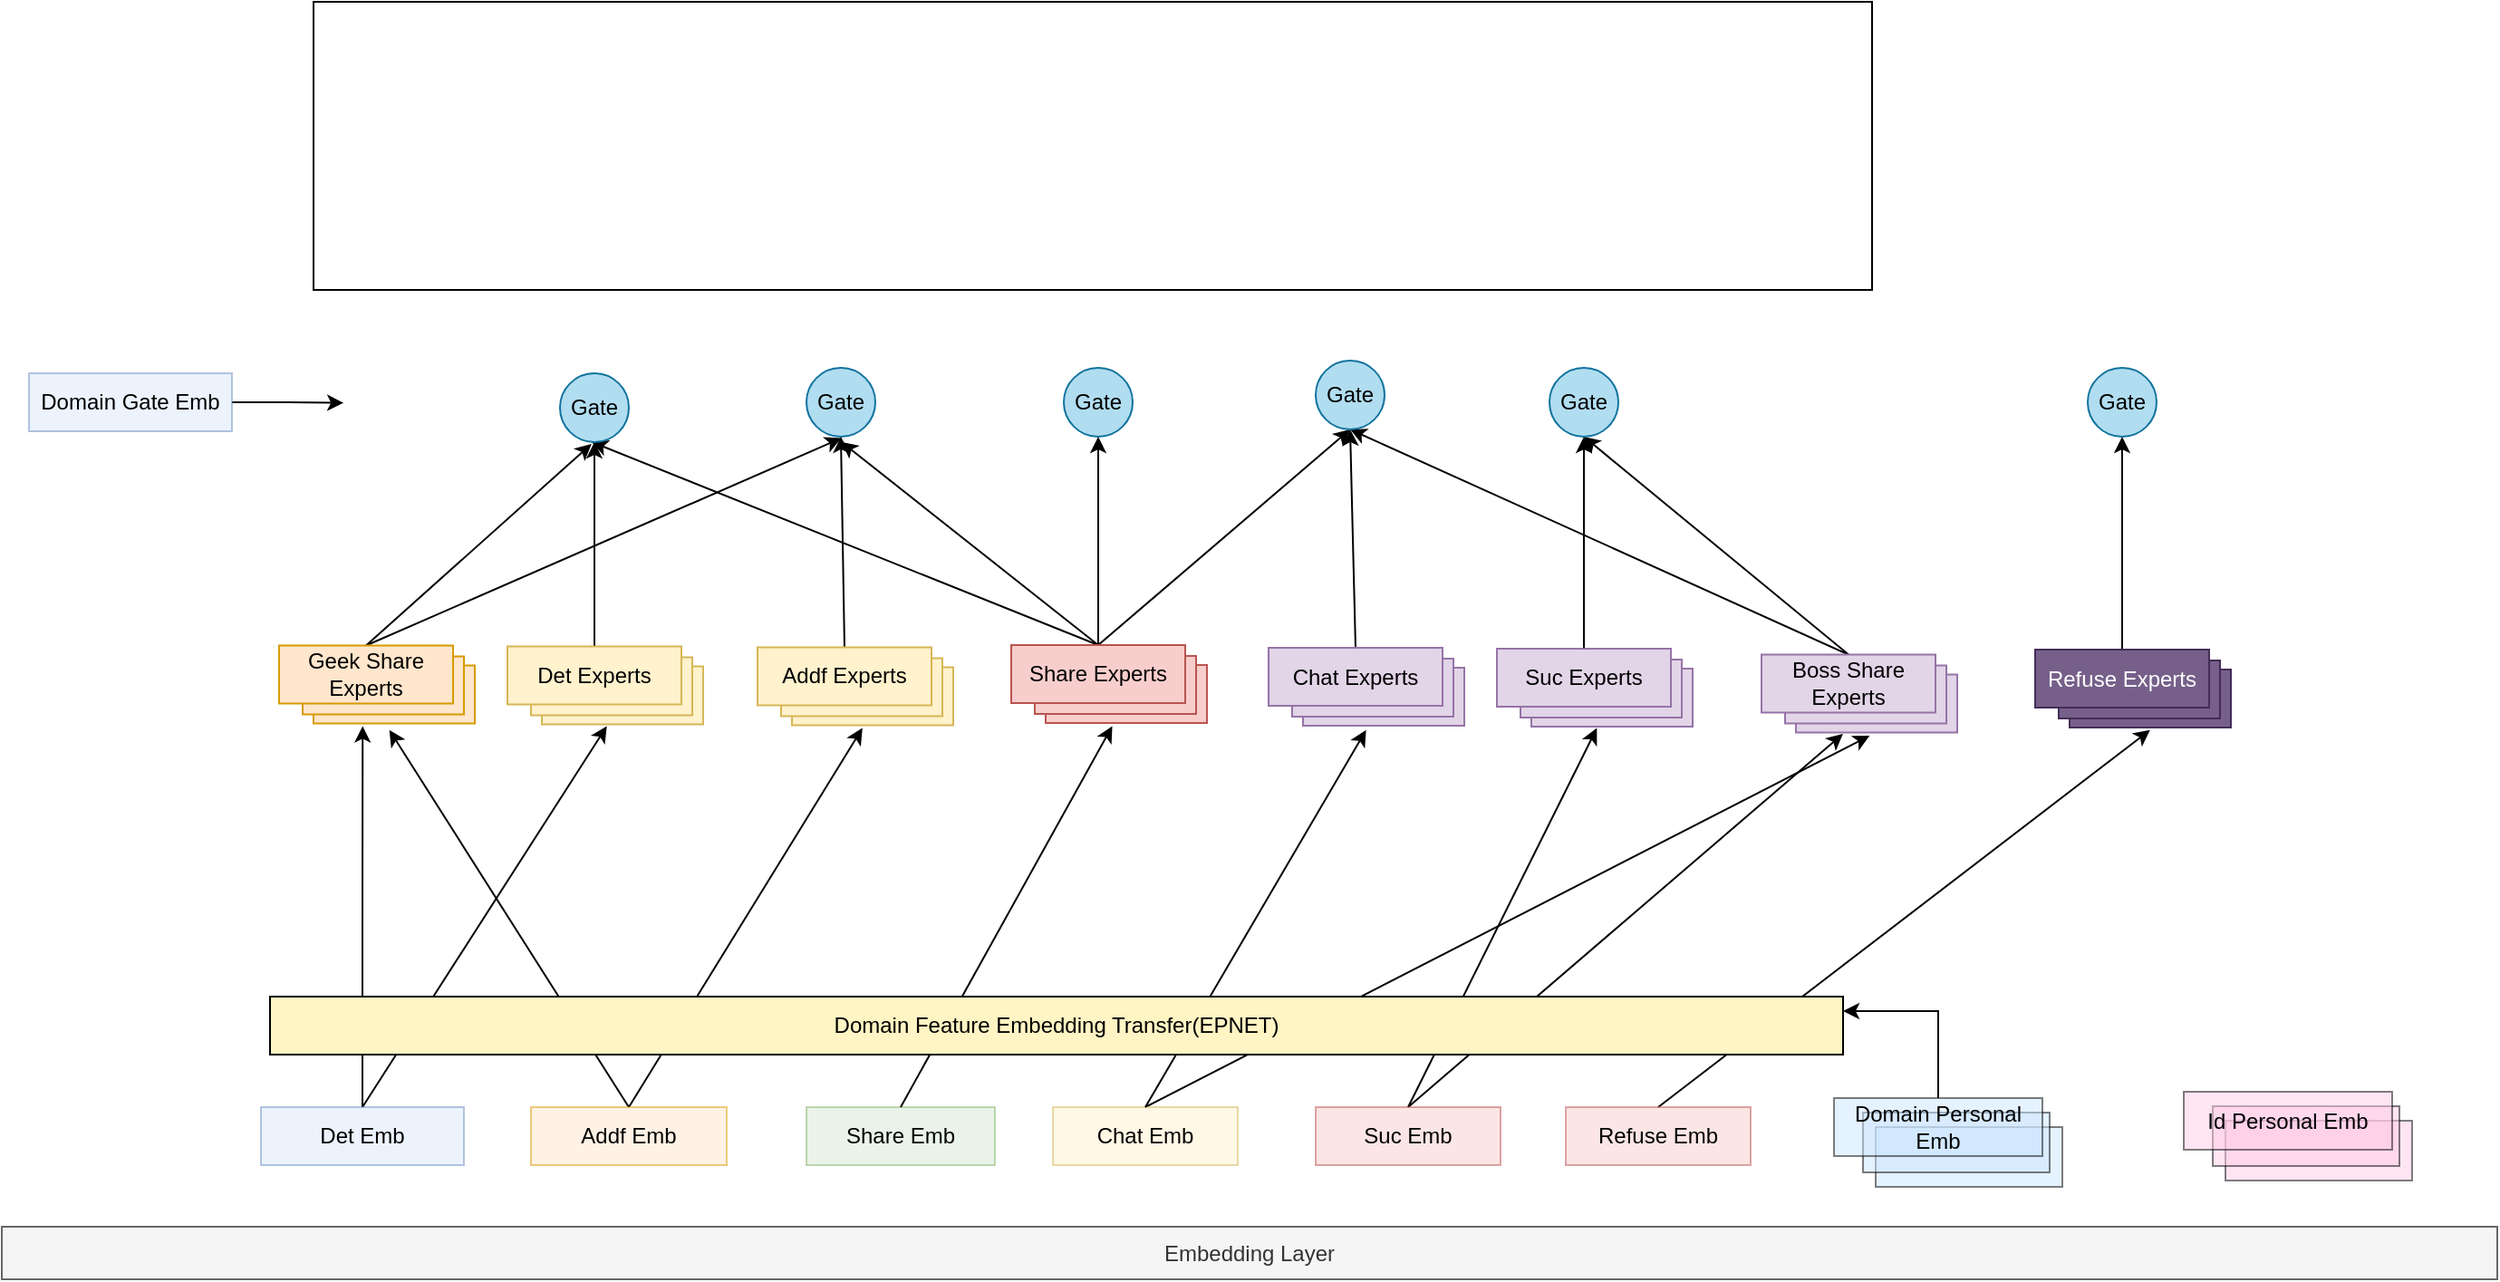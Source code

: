 <mxfile version="24.2.1" type="github">
  <diagram name="第 1 页" id="P0TpJ8D7IhTMmNg25FRU">
    <mxGraphModel dx="1344" dy="267" grid="0" gridSize="10" guides="1" tooltips="1" connect="1" arrows="1" fold="1" page="1" pageScale="1" pageWidth="827" pageHeight="1169" math="0" shadow="0">
      <root>
        <mxCell id="0" />
        <mxCell id="1" parent="0" />
        <mxCell id="s4OmunB41dEPSGUwzwU4-100" value="Embedding Layer" style="whiteSpace=wrap;html=1;fillColor=#f5f5f5;fontColor=#333333;strokeColor=#666666;" vertex="1" parent="1">
          <mxGeometry x="873" y="2098" width="1377" height="29" as="geometry" />
        </mxCell>
        <mxCell id="s4OmunB41dEPSGUwzwU4-150" style="edgeStyle=orthogonalEdgeStyle;rounded=1;orthogonalLoop=1;jettySize=auto;html=1;exitX=0.5;exitY=0;exitDx=0;exitDy=0;curved=0;" edge="1" parent="1" source="s4OmunB41dEPSGUwzwU4-101">
          <mxGeometry relative="1" as="geometry">
            <mxPoint x="1072.105" y="1821.737" as="targetPoint" />
          </mxGeometry>
        </mxCell>
        <mxCell id="s4OmunB41dEPSGUwzwU4-157" style="rounded=1;orthogonalLoop=1;jettySize=auto;html=1;exitX=0.5;exitY=0;exitDx=0;exitDy=0;curved=0;" edge="1" parent="1" source="s4OmunB41dEPSGUwzwU4-101">
          <mxGeometry relative="1" as="geometry">
            <mxPoint x="1206.842" y="1821.737" as="targetPoint" />
          </mxGeometry>
        </mxCell>
        <mxCell id="s4OmunB41dEPSGUwzwU4-101" value="Det Emb" style="rounded=0;whiteSpace=wrap;html=1;fillColor=#dae8fc;strokeColor=#6c8ebf;opacity=50;" vertex="1" parent="1">
          <mxGeometry x="1016" y="2032" width="112" height="32" as="geometry" />
        </mxCell>
        <mxCell id="s4OmunB41dEPSGUwzwU4-155" style="edgeStyle=orthogonalEdgeStyle;rounded=1;orthogonalLoop=1;jettySize=auto;html=1;exitX=0.5;exitY=0;exitDx=0;exitDy=0;curved=0;strokeColor=none;" edge="1" parent="1" source="s4OmunB41dEPSGUwzwU4-102">
          <mxGeometry relative="1" as="geometry">
            <mxPoint x="1096.316" y="1820.684" as="targetPoint" />
          </mxGeometry>
        </mxCell>
        <mxCell id="s4OmunB41dEPSGUwzwU4-156" style="rounded=1;orthogonalLoop=1;jettySize=auto;html=1;exitX=0.5;exitY=0;exitDx=0;exitDy=0;curved=0;" edge="1" parent="1" source="s4OmunB41dEPSGUwzwU4-102">
          <mxGeometry relative="1" as="geometry">
            <mxPoint x="1086.842" y="1823.842" as="targetPoint" />
          </mxGeometry>
        </mxCell>
        <mxCell id="s4OmunB41dEPSGUwzwU4-158" style="rounded=1;orthogonalLoop=1;jettySize=auto;html=1;exitX=0.5;exitY=0;exitDx=0;exitDy=0;curved=0;" edge="1" parent="1" source="s4OmunB41dEPSGUwzwU4-102">
          <mxGeometry relative="1" as="geometry">
            <mxPoint x="1347.895" y="1822.789" as="targetPoint" />
          </mxGeometry>
        </mxCell>
        <mxCell id="s4OmunB41dEPSGUwzwU4-102" value="Addf Emb" style="rounded=0;whiteSpace=wrap;html=1;fillColor=#ffe6cc;strokeColor=#d79b00;opacity=50;" vertex="1" parent="1">
          <mxGeometry x="1165" y="2032" width="108" height="32" as="geometry" />
        </mxCell>
        <mxCell id="s4OmunB41dEPSGUwzwU4-163" style="rounded=1;orthogonalLoop=1;jettySize=auto;html=1;exitX=0.5;exitY=0;exitDx=0;exitDy=0;curved=0;" edge="1" parent="1" source="s4OmunB41dEPSGUwzwU4-103">
          <mxGeometry relative="1" as="geometry">
            <mxPoint x="1903.684" y="1827" as="targetPoint" />
          </mxGeometry>
        </mxCell>
        <mxCell id="s4OmunB41dEPSGUwzwU4-103" value="Chat Emb" style="rounded=0;whiteSpace=wrap;html=1;fillColor=#fff2cc;strokeColor=#d6b656;opacity=50;" vertex="1" parent="1">
          <mxGeometry x="1453" y="2032" width="102" height="32" as="geometry" />
        </mxCell>
        <mxCell id="s4OmunB41dEPSGUwzwU4-162" style="rounded=1;orthogonalLoop=1;jettySize=auto;html=1;exitX=0.5;exitY=0;exitDx=0;exitDy=0;curved=0;" edge="1" parent="1" source="s4OmunB41dEPSGUwzwU4-104">
          <mxGeometry relative="1" as="geometry">
            <mxPoint x="1753.158" y="1822.789" as="targetPoint" />
          </mxGeometry>
        </mxCell>
        <mxCell id="s4OmunB41dEPSGUwzwU4-164" style="rounded=1;orthogonalLoop=1;jettySize=auto;html=1;exitX=0.5;exitY=0;exitDx=0;exitDy=0;curved=0;" edge="1" parent="1" source="s4OmunB41dEPSGUwzwU4-104">
          <mxGeometry relative="1" as="geometry">
            <mxPoint x="1888.947" y="1825.947" as="targetPoint" />
          </mxGeometry>
        </mxCell>
        <mxCell id="s4OmunB41dEPSGUwzwU4-104" value="Suc Emb" style="rounded=0;whiteSpace=wrap;html=1;fillColor=#f8cecc;strokeColor=#b85450;opacity=50;" vertex="1" parent="1">
          <mxGeometry x="1598" y="2032" width="102" height="32" as="geometry" />
        </mxCell>
        <mxCell id="s4OmunB41dEPSGUwzwU4-105" value="Share Emb" style="rounded=0;whiteSpace=wrap;html=1;fillColor=#d5e8d4;strokeColor=#82b366;opacity=50;" vertex="1" parent="1">
          <mxGeometry x="1317" y="2032" width="104" height="32" as="geometry" />
        </mxCell>
        <mxCell id="s4OmunB41dEPSGUwzwU4-107" value="" style="whiteSpace=wrap;html=1;fillColor=#CCE5FF;opacity=50;" vertex="1" parent="1">
          <mxGeometry x="1907" y="2043" width="103" height="33" as="geometry" />
        </mxCell>
        <mxCell id="s4OmunB41dEPSGUwzwU4-109" value="" style="whiteSpace=wrap;html=1;fillColor=#CCE5FF;opacity=50;" vertex="1" parent="1">
          <mxGeometry x="1900" y="2035" width="103" height="33" as="geometry" />
        </mxCell>
        <mxCell id="s4OmunB41dEPSGUwzwU4-170" style="edgeStyle=orthogonalEdgeStyle;rounded=0;orthogonalLoop=1;jettySize=auto;html=1;exitX=0.5;exitY=0;exitDx=0;exitDy=0;entryX=1;entryY=0.25;entryDx=0;entryDy=0;" edge="1" parent="1" source="s4OmunB41dEPSGUwzwU4-110" target="s4OmunB41dEPSGUwzwU4-169">
          <mxGeometry relative="1" as="geometry" />
        </mxCell>
        <mxCell id="s4OmunB41dEPSGUwzwU4-110" value="Domain Personal Emb" style="rounded=0;whiteSpace=wrap;html=1;fillColor=#CCE5FF;opacity=50;" vertex="1" parent="1">
          <mxGeometry x="1884" y="2027" width="115" height="32" as="geometry" />
        </mxCell>
        <mxCell id="s4OmunB41dEPSGUwzwU4-113" value="" style="whiteSpace=wrap;html=1;gradientColor=none;fillColor=#FFCCE6;opacity=50;" vertex="1" parent="1">
          <mxGeometry x="2100" y="2039.5" width="103" height="33" as="geometry" />
        </mxCell>
        <mxCell id="s4OmunB41dEPSGUwzwU4-114" value="" style="whiteSpace=wrap;html=1;gradientColor=none;fillColor=#FFCCE6;opacity=50;" vertex="1" parent="1">
          <mxGeometry x="2093" y="2031.5" width="103" height="33" as="geometry" />
        </mxCell>
        <mxCell id="s4OmunB41dEPSGUwzwU4-115" value="Id Personal Emb" style="rounded=0;whiteSpace=wrap;html=1;gradientColor=none;fillColor=#FFCCE6;opacity=50;" vertex="1" parent="1">
          <mxGeometry x="2077" y="2023.5" width="115" height="32" as="geometry" />
        </mxCell>
        <mxCell id="s4OmunB41dEPSGUwzwU4-122" value="" style="rounded=0;whiteSpace=wrap;html=1;fillColor=#ffe6cc;strokeColor=#d79b00;" vertex="1" parent="1">
          <mxGeometry x="1045" y="1788.25" width="89" height="32" as="geometry" />
        </mxCell>
        <mxCell id="s4OmunB41dEPSGUwzwU4-125" value="" style="rounded=0;whiteSpace=wrap;html=1;fillColor=#ffe6cc;strokeColor=#d79b00;" vertex="1" parent="1">
          <mxGeometry x="1039" y="1783.25" width="89" height="32" as="geometry" />
        </mxCell>
        <mxCell id="s4OmunB41dEPSGUwzwU4-178" style="rounded=0;orthogonalLoop=1;jettySize=auto;html=1;exitX=0.5;exitY=0;exitDx=0;exitDy=0;" edge="1" parent="1" source="s4OmunB41dEPSGUwzwU4-126">
          <mxGeometry relative="1" as="geometry">
            <mxPoint x="1198.421" y="1665.947" as="targetPoint" />
          </mxGeometry>
        </mxCell>
        <mxCell id="s4OmunB41dEPSGUwzwU4-182" style="rounded=0;orthogonalLoop=1;jettySize=auto;html=1;exitX=0.5;exitY=0;exitDx=0;exitDy=0;" edge="1" parent="1" source="s4OmunB41dEPSGUwzwU4-126">
          <mxGeometry relative="1" as="geometry">
            <mxPoint x="1336.316" y="1662.789" as="targetPoint" />
          </mxGeometry>
        </mxCell>
        <mxCell id="s4OmunB41dEPSGUwzwU4-126" value="Geek Share Experts" style="rounded=0;whiteSpace=wrap;html=1;fillColor=#ffe6cc;strokeColor=#d79b00;" vertex="1" parent="1">
          <mxGeometry x="1026" y="1777.25" width="96" height="32" as="geometry" />
        </mxCell>
        <mxCell id="s4OmunB41dEPSGUwzwU4-127" value="" style="rounded=0;whiteSpace=wrap;html=1;fillColor=#fff2cc;strokeColor=#d6b656;" vertex="1" parent="1">
          <mxGeometry x="1171" y="1788.75" width="89" height="32" as="geometry" />
        </mxCell>
        <mxCell id="s4OmunB41dEPSGUwzwU4-128" value="" style="rounded=0;whiteSpace=wrap;html=1;fillColor=#fff2cc;strokeColor=#d6b656;" vertex="1" parent="1">
          <mxGeometry x="1165" y="1783.75" width="89" height="32" as="geometry" />
        </mxCell>
        <mxCell id="s4OmunB41dEPSGUwzwU4-180" style="rounded=0;orthogonalLoop=1;jettySize=auto;html=1;exitX=0.5;exitY=0;exitDx=0;exitDy=0;entryX=0.5;entryY=1;entryDx=0;entryDy=0;" edge="1" parent="1" source="s4OmunB41dEPSGUwzwU4-129" target="s4OmunB41dEPSGUwzwU4-171">
          <mxGeometry relative="1" as="geometry" />
        </mxCell>
        <mxCell id="s4OmunB41dEPSGUwzwU4-129" value="Det Experts" style="rounded=0;whiteSpace=wrap;html=1;fillColor=#fff2cc;strokeColor=#d6b656;" vertex="1" parent="1">
          <mxGeometry x="1152" y="1777.75" width="96" height="32" as="geometry" />
        </mxCell>
        <mxCell id="s4OmunB41dEPSGUwzwU4-132" value="" style="rounded=0;whiteSpace=wrap;html=1;fillColor=#fff2cc;strokeColor=#d6b656;" vertex="1" parent="1">
          <mxGeometry x="1309" y="1789.25" width="89" height="32" as="geometry" />
        </mxCell>
        <mxCell id="s4OmunB41dEPSGUwzwU4-133" value="" style="rounded=0;whiteSpace=wrap;html=1;fillColor=#fff2cc;strokeColor=#d6b656;" vertex="1" parent="1">
          <mxGeometry x="1303" y="1784.25" width="89" height="32" as="geometry" />
        </mxCell>
        <mxCell id="s4OmunB41dEPSGUwzwU4-181" style="rounded=0;orthogonalLoop=1;jettySize=auto;html=1;exitX=0.5;exitY=0;exitDx=0;exitDy=0;entryX=0.5;entryY=1;entryDx=0;entryDy=0;" edge="1" parent="1" source="s4OmunB41dEPSGUwzwU4-134" target="s4OmunB41dEPSGUwzwU4-173">
          <mxGeometry relative="1" as="geometry" />
        </mxCell>
        <mxCell id="s4OmunB41dEPSGUwzwU4-134" value="Addf Experts" style="rounded=0;whiteSpace=wrap;html=1;fillColor=#fff2cc;strokeColor=#d6b656;" vertex="1" parent="1">
          <mxGeometry x="1290" y="1778.25" width="96" height="32" as="geometry" />
        </mxCell>
        <mxCell id="s4OmunB41dEPSGUwzwU4-137" value="" style="rounded=0;whiteSpace=wrap;html=1;fillColor=#e1d5e7;strokeColor=#9673a6;" vertex="1" parent="1">
          <mxGeometry x="1591" y="1789.5" width="89" height="32" as="geometry" />
        </mxCell>
        <mxCell id="s4OmunB41dEPSGUwzwU4-138" value="" style="rounded=0;whiteSpace=wrap;html=1;fillColor=#e1d5e7;strokeColor=#9673a6;" vertex="1" parent="1">
          <mxGeometry x="1585" y="1784.5" width="89" height="32" as="geometry" />
        </mxCell>
        <mxCell id="s4OmunB41dEPSGUwzwU4-186" style="rounded=0;orthogonalLoop=1;jettySize=auto;html=1;exitX=0.5;exitY=0;exitDx=0;exitDy=0;entryX=0.5;entryY=1;entryDx=0;entryDy=0;" edge="1" parent="1" source="s4OmunB41dEPSGUwzwU4-139" target="s4OmunB41dEPSGUwzwU4-175">
          <mxGeometry relative="1" as="geometry">
            <mxPoint x="1628.947" y="1659.632" as="targetPoint" />
          </mxGeometry>
        </mxCell>
        <mxCell id="s4OmunB41dEPSGUwzwU4-139" value="Chat Experts" style="rounded=0;whiteSpace=wrap;html=1;fillColor=#e1d5e7;strokeColor=#9673a6;" vertex="1" parent="1">
          <mxGeometry x="1572" y="1778.5" width="96" height="32" as="geometry" />
        </mxCell>
        <mxCell id="s4OmunB41dEPSGUwzwU4-140" value="" style="rounded=0;whiteSpace=wrap;html=1;fillColor=#e1d5e7;strokeColor=#9673a6;" vertex="1" parent="1">
          <mxGeometry x="1717" y="1790" width="89" height="32" as="geometry" />
        </mxCell>
        <mxCell id="s4OmunB41dEPSGUwzwU4-141" value="" style="rounded=0;whiteSpace=wrap;html=1;fillColor=#e1d5e7;strokeColor=#9673a6;" vertex="1" parent="1">
          <mxGeometry x="1711" y="1785" width="89" height="32" as="geometry" />
        </mxCell>
        <mxCell id="s4OmunB41dEPSGUwzwU4-188" style="rounded=0;orthogonalLoop=1;jettySize=auto;html=1;exitX=0.5;exitY=0;exitDx=0;exitDy=0;entryX=0.5;entryY=1;entryDx=0;entryDy=0;" edge="1" parent="1" source="s4OmunB41dEPSGUwzwU4-142" target="s4OmunB41dEPSGUwzwU4-176">
          <mxGeometry relative="1" as="geometry" />
        </mxCell>
        <mxCell id="s4OmunB41dEPSGUwzwU4-142" value="Suc Experts" style="rounded=0;whiteSpace=wrap;html=1;fillColor=#e1d5e7;strokeColor=#9673a6;" vertex="1" parent="1">
          <mxGeometry x="1698" y="1779" width="96" height="32" as="geometry" />
        </mxCell>
        <mxCell id="s4OmunB41dEPSGUwzwU4-143" value="" style="rounded=0;whiteSpace=wrap;html=1;fillColor=#e1d5e7;strokeColor=#9673a6;" vertex="1" parent="1">
          <mxGeometry x="1863" y="1793.25" width="89" height="32" as="geometry" />
        </mxCell>
        <mxCell id="s4OmunB41dEPSGUwzwU4-144" value="" style="rounded=0;whiteSpace=wrap;html=1;fillColor=#e1d5e7;strokeColor=#9673a6;" vertex="1" parent="1">
          <mxGeometry x="1857" y="1788.25" width="89" height="32" as="geometry" />
        </mxCell>
        <mxCell id="s4OmunB41dEPSGUwzwU4-189" style="rounded=0;orthogonalLoop=1;jettySize=auto;html=1;exitX=0.5;exitY=0;exitDx=0;exitDy=0;entryX=0.5;entryY=1;entryDx=0;entryDy=0;" edge="1" parent="1" source="s4OmunB41dEPSGUwzwU4-145" target="s4OmunB41dEPSGUwzwU4-175">
          <mxGeometry relative="1" as="geometry" />
        </mxCell>
        <mxCell id="s4OmunB41dEPSGUwzwU4-190" style="rounded=0;orthogonalLoop=1;jettySize=auto;html=1;exitX=0.5;exitY=0;exitDx=0;exitDy=0;entryX=0.5;entryY=1;entryDx=0;entryDy=0;" edge="1" parent="1" source="s4OmunB41dEPSGUwzwU4-145" target="s4OmunB41dEPSGUwzwU4-176">
          <mxGeometry relative="1" as="geometry" />
        </mxCell>
        <mxCell id="s4OmunB41dEPSGUwzwU4-145" value="Boss Share Experts" style="rounded=0;whiteSpace=wrap;html=1;fillColor=#e1d5e7;strokeColor=#9673a6;" vertex="1" parent="1">
          <mxGeometry x="1844" y="1782.25" width="96" height="32" as="geometry" />
        </mxCell>
        <mxCell id="s4OmunB41dEPSGUwzwU4-146" value="" style="rounded=0;whiteSpace=wrap;html=1;fillColor=#f8cecc;strokeColor=#b85450;" vertex="1" parent="1">
          <mxGeometry x="1449" y="1788" width="89" height="32" as="geometry" />
        </mxCell>
        <mxCell id="s4OmunB41dEPSGUwzwU4-147" value="" style="rounded=0;whiteSpace=wrap;html=1;fillColor=#f8cecc;strokeColor=#b85450;" vertex="1" parent="1">
          <mxGeometry x="1443" y="1783" width="89" height="32" as="geometry" />
        </mxCell>
        <mxCell id="s4OmunB41dEPSGUwzwU4-179" style="rounded=0;orthogonalLoop=1;jettySize=auto;html=1;exitX=0.5;exitY=0;exitDx=0;exitDy=0;" edge="1" parent="1" source="s4OmunB41dEPSGUwzwU4-148">
          <mxGeometry relative="1" as="geometry">
            <mxPoint x="1198.421" y="1664.895" as="targetPoint" />
          </mxGeometry>
        </mxCell>
        <mxCell id="s4OmunB41dEPSGUwzwU4-183" style="rounded=0;orthogonalLoop=1;jettySize=auto;html=1;exitX=0.5;exitY=0;exitDx=0;exitDy=0;" edge="1" parent="1" source="s4OmunB41dEPSGUwzwU4-148">
          <mxGeometry relative="1" as="geometry">
            <mxPoint x="1336.316" y="1664.895" as="targetPoint" />
          </mxGeometry>
        </mxCell>
        <mxCell id="s4OmunB41dEPSGUwzwU4-184" style="edgeStyle=orthogonalEdgeStyle;rounded=0;orthogonalLoop=1;jettySize=auto;html=1;exitX=0.5;exitY=0;exitDx=0;exitDy=0;entryX=0.5;entryY=1;entryDx=0;entryDy=0;" edge="1" parent="1" source="s4OmunB41dEPSGUwzwU4-148" target="s4OmunB41dEPSGUwzwU4-174">
          <mxGeometry relative="1" as="geometry" />
        </mxCell>
        <mxCell id="s4OmunB41dEPSGUwzwU4-185" style="rounded=0;orthogonalLoop=1;jettySize=auto;html=1;exitX=0.5;exitY=0;exitDx=0;exitDy=0;entryX=0.5;entryY=1;entryDx=0;entryDy=0;" edge="1" parent="1" source="s4OmunB41dEPSGUwzwU4-148" target="s4OmunB41dEPSGUwzwU4-175">
          <mxGeometry relative="1" as="geometry" />
        </mxCell>
        <mxCell id="s4OmunB41dEPSGUwzwU4-148" value="Share Experts" style="rounded=0;whiteSpace=wrap;html=1;fillColor=#f8cecc;strokeColor=#b85450;" vertex="1" parent="1">
          <mxGeometry x="1430" y="1777" width="96" height="32" as="geometry" />
        </mxCell>
        <mxCell id="s4OmunB41dEPSGUwzwU4-168" style="rounded=1;orthogonalLoop=1;jettySize=auto;html=1;exitX=0.5;exitY=0;exitDx=0;exitDy=0;curved=0;" edge="1" parent="1" source="s4OmunB41dEPSGUwzwU4-149">
          <mxGeometry relative="1" as="geometry">
            <mxPoint x="2058.421" y="1823.842" as="targetPoint" />
          </mxGeometry>
        </mxCell>
        <mxCell id="s4OmunB41dEPSGUwzwU4-149" value="Refuse Emb" style="rounded=0;whiteSpace=wrap;html=1;fillColor=#f8cecc;strokeColor=#b85450;opacity=50;" vertex="1" parent="1">
          <mxGeometry x="1736" y="2032" width="102" height="32" as="geometry" />
        </mxCell>
        <mxCell id="s4OmunB41dEPSGUwzwU4-160" style="rounded=1;orthogonalLoop=1;jettySize=auto;html=1;exitX=0.5;exitY=0;exitDx=0;exitDy=0;entryX=0.413;entryY=1.054;entryDx=0;entryDy=0;entryPerimeter=0;curved=0;" edge="1" parent="1" source="s4OmunB41dEPSGUwzwU4-105" target="s4OmunB41dEPSGUwzwU4-146">
          <mxGeometry relative="1" as="geometry" />
        </mxCell>
        <mxCell id="s4OmunB41dEPSGUwzwU4-161" style="rounded=1;orthogonalLoop=1;jettySize=auto;html=1;exitX=0.5;exitY=0;exitDx=0;exitDy=0;entryX=0.391;entryY=1.073;entryDx=0;entryDy=0;entryPerimeter=0;curved=0;" edge="1" parent="1" source="s4OmunB41dEPSGUwzwU4-103" target="s4OmunB41dEPSGUwzwU4-137">
          <mxGeometry relative="1" as="geometry" />
        </mxCell>
        <mxCell id="s4OmunB41dEPSGUwzwU4-165" value="" style="rounded=0;whiteSpace=wrap;html=1;fillColor=#76608a;strokeColor=#432D57;fontColor=#ffffff;" vertex="1" parent="1">
          <mxGeometry x="2014" y="1790.5" width="89" height="32" as="geometry" />
        </mxCell>
        <mxCell id="s4OmunB41dEPSGUwzwU4-166" value="" style="rounded=0;whiteSpace=wrap;html=1;fillColor=#76608a;strokeColor=#432D57;fontColor=#ffffff;" vertex="1" parent="1">
          <mxGeometry x="2008" y="1785.5" width="89" height="32" as="geometry" />
        </mxCell>
        <mxCell id="s4OmunB41dEPSGUwzwU4-191" style="edgeStyle=orthogonalEdgeStyle;rounded=0;orthogonalLoop=1;jettySize=auto;html=1;exitX=0.5;exitY=0;exitDx=0;exitDy=0;entryX=0.5;entryY=1;entryDx=0;entryDy=0;" edge="1" parent="1" source="s4OmunB41dEPSGUwzwU4-167" target="s4OmunB41dEPSGUwzwU4-177">
          <mxGeometry relative="1" as="geometry" />
        </mxCell>
        <mxCell id="s4OmunB41dEPSGUwzwU4-167" value="Refuse Experts" style="rounded=0;whiteSpace=wrap;html=1;fillColor=#76608a;strokeColor=#432D57;fontColor=#ffffff;" vertex="1" parent="1">
          <mxGeometry x="1995" y="1779.5" width="96" height="32" as="geometry" />
        </mxCell>
        <mxCell id="s4OmunB41dEPSGUwzwU4-169" value="Domain Feature Embedding Transfer(EPNET)" style="whiteSpace=wrap;html=1;fillColor=#FFF4C3;" vertex="1" parent="1">
          <mxGeometry x="1021" y="1971" width="868" height="32" as="geometry" />
        </mxCell>
        <mxCell id="s4OmunB41dEPSGUwzwU4-171" value="Gate" style="ellipse;whiteSpace=wrap;html=1;aspect=fixed;fillColor=#b1ddf0;strokeColor=#10739e;" vertex="1" parent="1">
          <mxGeometry x="1181" y="1627" width="38" height="38" as="geometry" />
        </mxCell>
        <mxCell id="s4OmunB41dEPSGUwzwU4-173" value="Gate" style="ellipse;whiteSpace=wrap;html=1;aspect=fixed;fillColor=#b1ddf0;strokeColor=#10739e;" vertex="1" parent="1">
          <mxGeometry x="1317" y="1624" width="38" height="38" as="geometry" />
        </mxCell>
        <mxCell id="s4OmunB41dEPSGUwzwU4-174" value="Gate" style="ellipse;whiteSpace=wrap;html=1;aspect=fixed;fillColor=#b1ddf0;strokeColor=#10739e;" vertex="1" parent="1">
          <mxGeometry x="1459" y="1624" width="38" height="38" as="geometry" />
        </mxCell>
        <mxCell id="s4OmunB41dEPSGUwzwU4-175" value="Gate" style="ellipse;whiteSpace=wrap;html=1;aspect=fixed;fillColor=#b1ddf0;strokeColor=#10739e;" vertex="1" parent="1">
          <mxGeometry x="1598" y="1620" width="38" height="38" as="geometry" />
        </mxCell>
        <mxCell id="s4OmunB41dEPSGUwzwU4-176" value="Gate" style="ellipse;whiteSpace=wrap;html=1;aspect=fixed;fillColor=#b1ddf0;strokeColor=#10739e;" vertex="1" parent="1">
          <mxGeometry x="1727" y="1624" width="38" height="38" as="geometry" />
        </mxCell>
        <mxCell id="s4OmunB41dEPSGUwzwU4-177" value="Gate" style="ellipse;whiteSpace=wrap;html=1;aspect=fixed;fillColor=#b1ddf0;strokeColor=#10739e;" vertex="1" parent="1">
          <mxGeometry x="2024" y="1624" width="38" height="38" as="geometry" />
        </mxCell>
        <mxCell id="s4OmunB41dEPSGUwzwU4-193" style="edgeStyle=orthogonalEdgeStyle;rounded=0;orthogonalLoop=1;jettySize=auto;html=1;exitX=1;exitY=0.5;exitDx=0;exitDy=0;" edge="1" parent="1" source="s4OmunB41dEPSGUwzwU4-192">
          <mxGeometry relative="1" as="geometry">
            <mxPoint x="1061.579" y="1643.316" as="targetPoint" />
          </mxGeometry>
        </mxCell>
        <mxCell id="s4OmunB41dEPSGUwzwU4-192" value="Domain Gate Emb" style="rounded=0;whiteSpace=wrap;html=1;fillColor=#dae8fc;strokeColor=#6c8ebf;opacity=50;" vertex="1" parent="1">
          <mxGeometry x="888" y="1627" width="112" height="32" as="geometry" />
        </mxCell>
        <mxCell id="s4OmunB41dEPSGUwzwU4-194" value="" style="rounded=0;whiteSpace=wrap;html=1;" vertex="1" parent="1">
          <mxGeometry x="1045" y="1422" width="860" height="159" as="geometry" />
        </mxCell>
      </root>
    </mxGraphModel>
  </diagram>
</mxfile>
